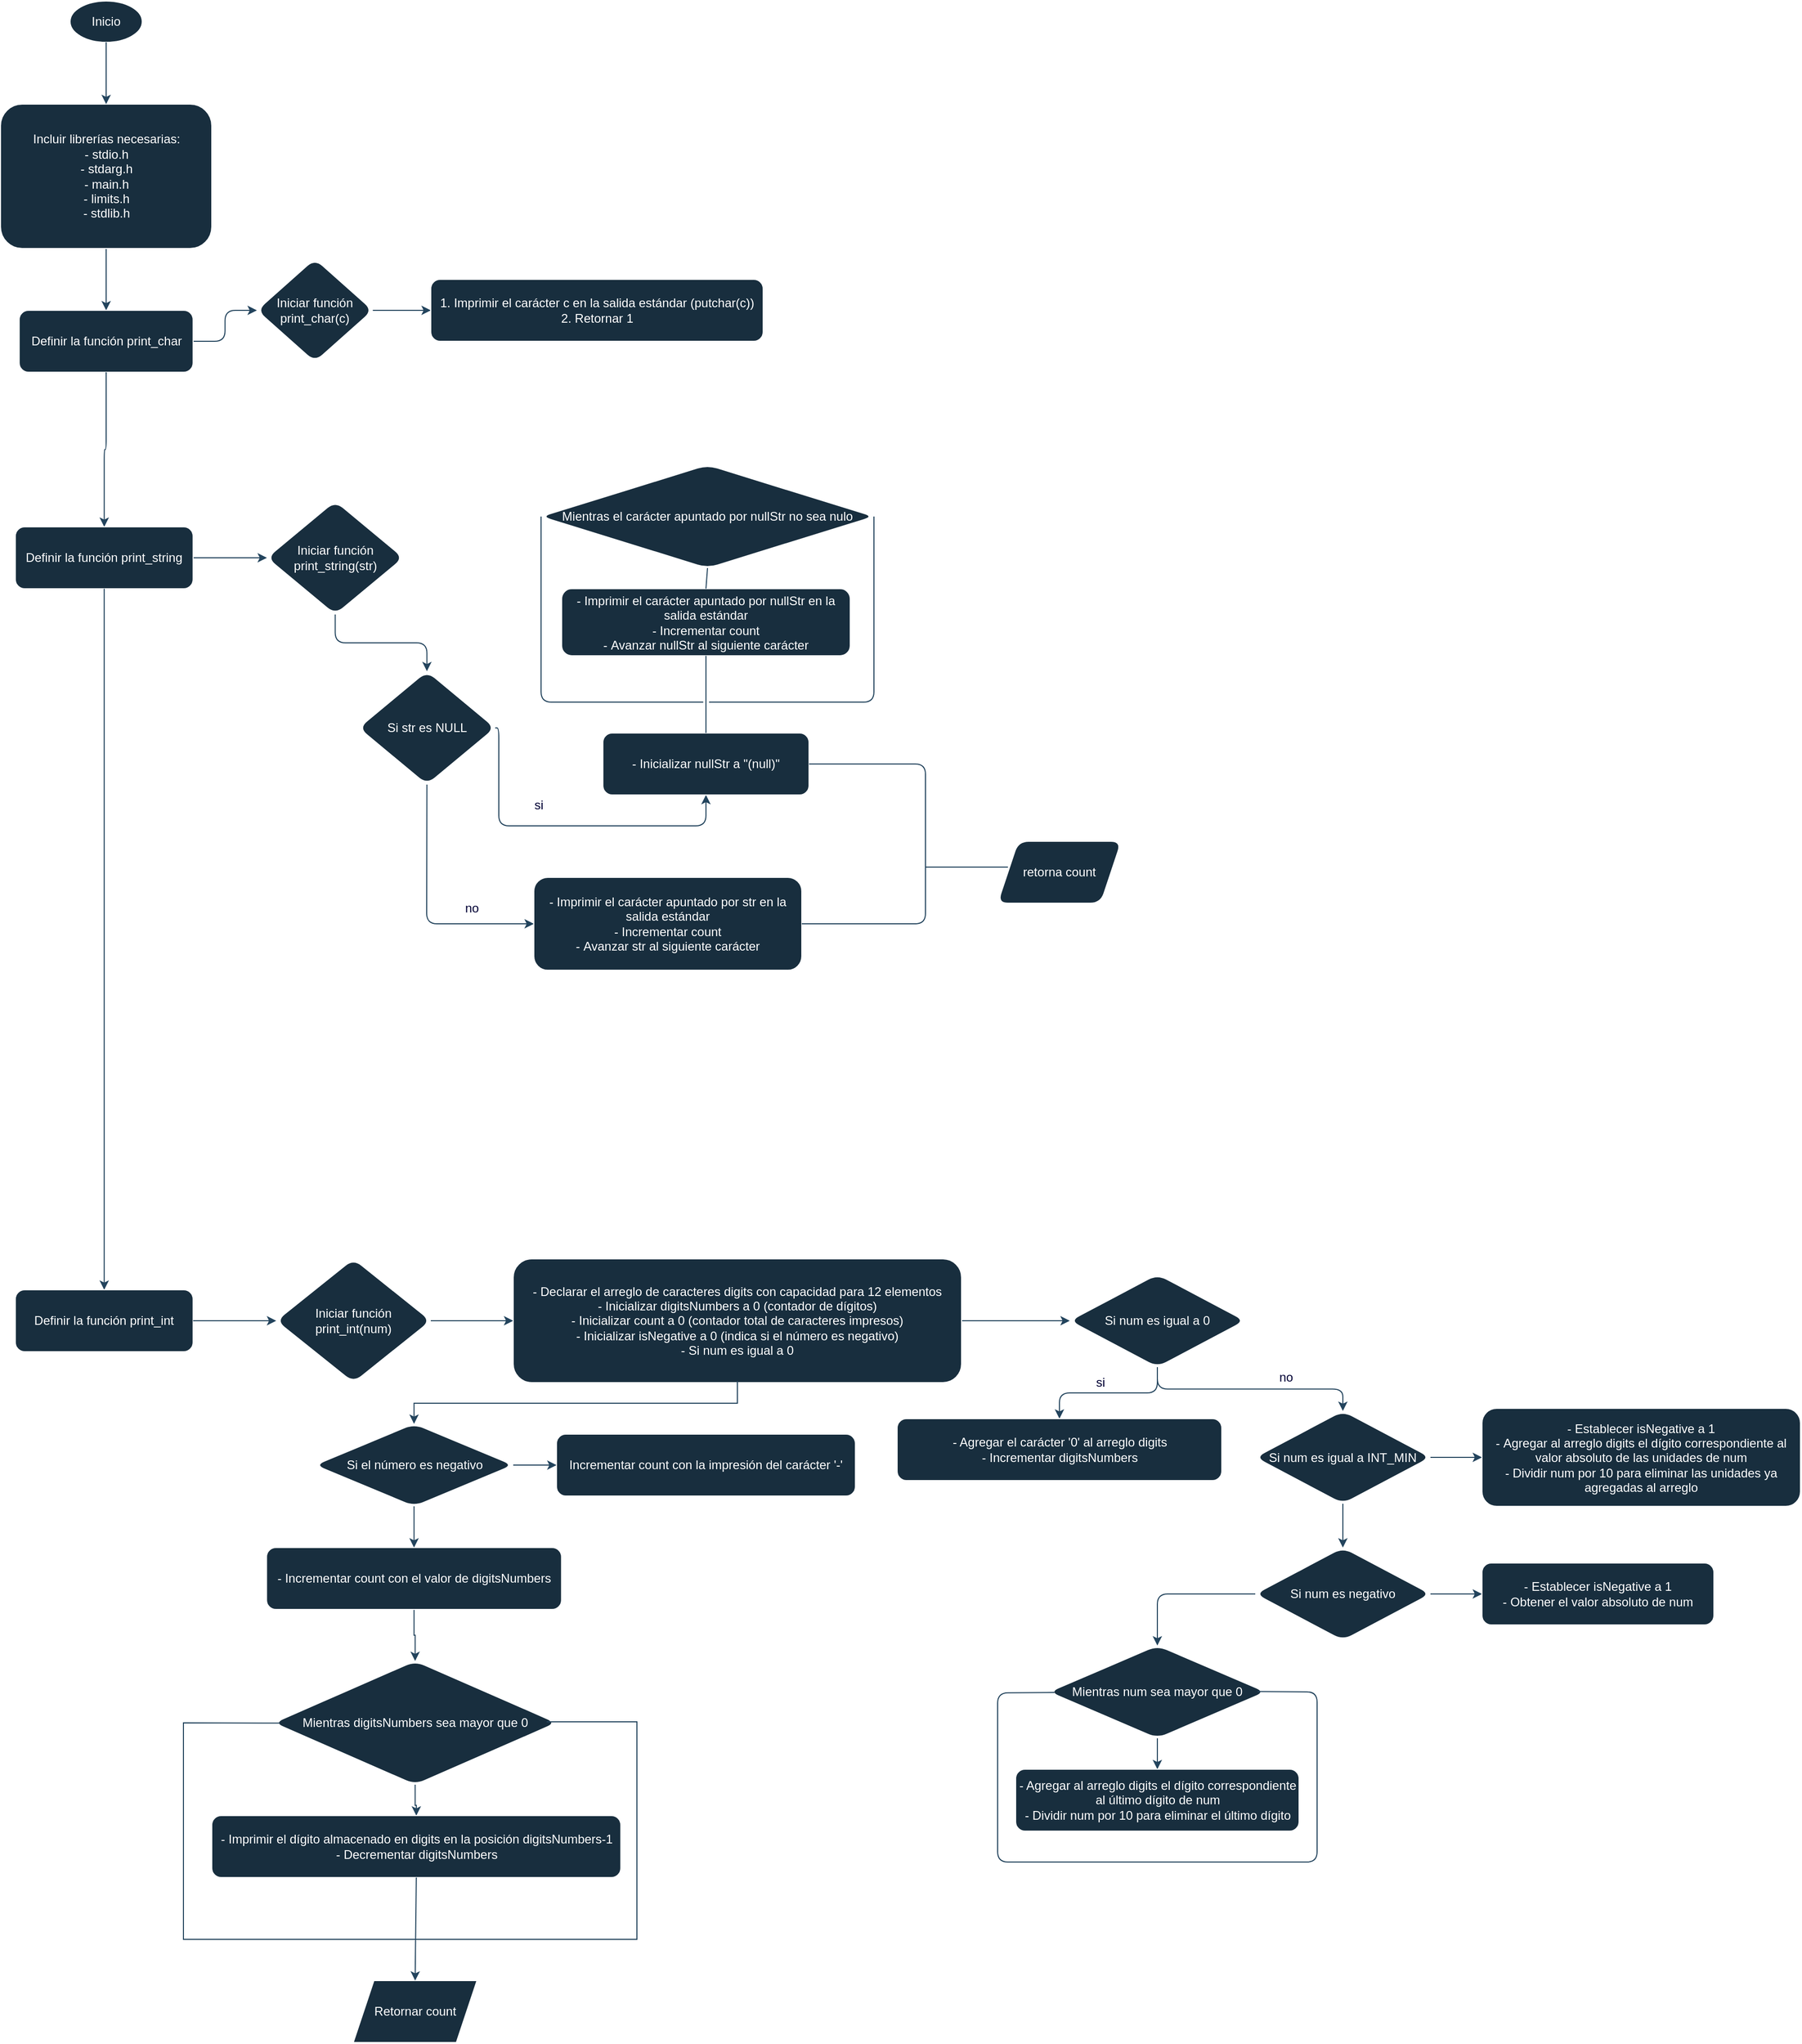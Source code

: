 <mxfile version="21.6.6" type="github">
  <diagram id="C5RBs43oDa-KdzZeNtuy" name="Page-1">
    <mxGraphModel dx="3496" dy="1880" grid="1" gridSize="10" guides="1" tooltips="1" connect="1" arrows="1" fold="1" page="1" pageScale="1" pageWidth="827" pageHeight="1169" math="0" shadow="0">
      <root>
        <mxCell id="WIyWlLk6GJQsqaUBKTNV-0" />
        <mxCell id="WIyWlLk6GJQsqaUBKTNV-1" parent="WIyWlLk6GJQsqaUBKTNV-0" />
        <mxCell id="WumvJ4lYRt79ldeFu9Rn-1" value="Inicio" style="ellipse;whiteSpace=wrap;html=1;labelBackgroundColor=none;fillColor=#182E3E;strokeColor=#FFFFFF;fontColor=#FFFFFF;rounded=1;" vertex="1" parent="WIyWlLk6GJQsqaUBKTNV-1">
          <mxGeometry x="90" width="70" height="40" as="geometry" />
        </mxCell>
        <mxCell id="WumvJ4lYRt79ldeFu9Rn-15" value="" style="edgeStyle=orthogonalEdgeStyle;rounded=1;orthogonalLoop=1;jettySize=auto;html=1;labelBackgroundColor=none;strokeColor=#23445D;fontColor=default;" edge="1" parent="WIyWlLk6GJQsqaUBKTNV-1" source="WumvJ4lYRt79ldeFu9Rn-2" target="WumvJ4lYRt79ldeFu9Rn-13">
          <mxGeometry relative="1" as="geometry" />
        </mxCell>
        <mxCell id="WumvJ4lYRt79ldeFu9Rn-2" value="Incluir librerías necesarias:&lt;br&gt;- stdio.h&lt;br&gt;-&amp;nbsp;stdarg.h&lt;br&gt;-&amp;nbsp;main.h&lt;br&gt;-&amp;nbsp;limits.h&lt;br&gt;-&amp;nbsp;stdlib.h" style="rounded=1;whiteSpace=wrap;html=1;labelBackgroundColor=none;fillColor=#182E3E;strokeColor=#FFFFFF;fontColor=#FFFFFF;" vertex="1" parent="WIyWlLk6GJQsqaUBKTNV-1">
          <mxGeometry x="22.5" y="100" width="205" height="140" as="geometry" />
        </mxCell>
        <mxCell id="WumvJ4lYRt79ldeFu9Rn-3" value="" style="endArrow=classic;html=1;rounded=1;exitX=0.5;exitY=1;exitDx=0;exitDy=0;entryX=0.5;entryY=0;entryDx=0;entryDy=0;labelBackgroundColor=none;strokeColor=#23445D;fontColor=default;" edge="1" parent="WIyWlLk6GJQsqaUBKTNV-1" source="WumvJ4lYRt79ldeFu9Rn-1" target="WumvJ4lYRt79ldeFu9Rn-2">
          <mxGeometry width="50" height="50" relative="1" as="geometry">
            <mxPoint x="250" y="100" as="sourcePoint" />
            <mxPoint x="220" y="140" as="targetPoint" />
            <Array as="points" />
          </mxGeometry>
        </mxCell>
        <mxCell id="WumvJ4lYRt79ldeFu9Rn-17" value="" style="edgeStyle=orthogonalEdgeStyle;rounded=1;orthogonalLoop=1;jettySize=auto;html=1;labelBackgroundColor=none;strokeColor=#23445D;fontColor=default;" edge="1" parent="WIyWlLk6GJQsqaUBKTNV-1" source="WumvJ4lYRt79ldeFu9Rn-13" target="WumvJ4lYRt79ldeFu9Rn-16">
          <mxGeometry relative="1" as="geometry" />
        </mxCell>
        <mxCell id="WumvJ4lYRt79ldeFu9Rn-13" value="Definir la función print_char" style="whiteSpace=wrap;html=1;labelBackgroundColor=none;fillColor=#182E3E;strokeColor=#FFFFFF;fontColor=#FFFFFF;rounded=1;" vertex="1" parent="WIyWlLk6GJQsqaUBKTNV-1">
          <mxGeometry x="40.62" y="300" width="168.75" height="60" as="geometry" />
        </mxCell>
        <mxCell id="WumvJ4lYRt79ldeFu9Rn-20" value="" style="edgeStyle=orthogonalEdgeStyle;rounded=1;orthogonalLoop=1;jettySize=auto;html=1;labelBackgroundColor=none;strokeColor=#23445D;fontColor=default;" edge="1" parent="WIyWlLk6GJQsqaUBKTNV-1" source="WumvJ4lYRt79ldeFu9Rn-16" target="WumvJ4lYRt79ldeFu9Rn-19">
          <mxGeometry relative="1" as="geometry" />
        </mxCell>
        <mxCell id="WumvJ4lYRt79ldeFu9Rn-16" value="Iniciar función print_char(c)" style="rhombus;whiteSpace=wrap;html=1;labelBackgroundColor=none;fillColor=#182E3E;strokeColor=#FFFFFF;fontColor=#FFFFFF;rounded=1;" vertex="1" parent="WIyWlLk6GJQsqaUBKTNV-1">
          <mxGeometry x="271.25" y="250" width="112.5" height="100" as="geometry" />
        </mxCell>
        <mxCell id="WumvJ4lYRt79ldeFu9Rn-22" value="" style="edgeStyle=orthogonalEdgeStyle;rounded=1;orthogonalLoop=1;jettySize=auto;html=1;exitX=0.5;exitY=1;exitDx=0;exitDy=0;labelBackgroundColor=none;strokeColor=#23445D;fontColor=default;" edge="1" parent="WIyWlLk6GJQsqaUBKTNV-1" source="WumvJ4lYRt79ldeFu9Rn-13" target="WumvJ4lYRt79ldeFu9Rn-21">
          <mxGeometry relative="1" as="geometry" />
        </mxCell>
        <mxCell id="WumvJ4lYRt79ldeFu9Rn-19" value="1. Imprimir el carácter c en la salida estándar (putchar(c))&lt;br&gt;2. Retornar 1" style="whiteSpace=wrap;html=1;labelBackgroundColor=none;fillColor=#182E3E;strokeColor=#FFFFFF;fontColor=#FFFFFF;rounded=1;" vertex="1" parent="WIyWlLk6GJQsqaUBKTNV-1">
          <mxGeometry x="440" y="270" width="322.5" height="60" as="geometry" />
        </mxCell>
        <mxCell id="WumvJ4lYRt79ldeFu9Rn-24" value="" style="edgeStyle=orthogonalEdgeStyle;rounded=1;orthogonalLoop=1;jettySize=auto;html=1;labelBackgroundColor=none;strokeColor=#23445D;fontColor=default;" edge="1" parent="WIyWlLk6GJQsqaUBKTNV-1" source="WumvJ4lYRt79ldeFu9Rn-21" target="WumvJ4lYRt79ldeFu9Rn-23">
          <mxGeometry relative="1" as="geometry" />
        </mxCell>
        <mxCell id="WumvJ4lYRt79ldeFu9Rn-21" value="Definir la función print_string" style="whiteSpace=wrap;html=1;labelBackgroundColor=none;fillColor=#182E3E;strokeColor=#FFFFFF;fontColor=#FFFFFF;rounded=1;" vertex="1" parent="WIyWlLk6GJQsqaUBKTNV-1">
          <mxGeometry x="36.88" y="510" width="172.49" height="60" as="geometry" />
        </mxCell>
        <mxCell id="WumvJ4lYRt79ldeFu9Rn-26" value="" style="edgeStyle=orthogonalEdgeStyle;rounded=1;orthogonalLoop=1;jettySize=auto;html=1;entryX=0.5;entryY=0;entryDx=0;entryDy=0;exitX=0.5;exitY=1;exitDx=0;exitDy=0;labelBackgroundColor=none;strokeColor=#23445D;fontColor=default;" edge="1" parent="WIyWlLk6GJQsqaUBKTNV-1" source="WumvJ4lYRt79ldeFu9Rn-21" target="WumvJ4lYRt79ldeFu9Rn-52">
          <mxGeometry relative="1" as="geometry">
            <mxPoint x="123.125" y="910" as="targetPoint" />
          </mxGeometry>
        </mxCell>
        <mxCell id="WumvJ4lYRt79ldeFu9Rn-28" value="" style="edgeStyle=orthogonalEdgeStyle;rounded=1;orthogonalLoop=1;jettySize=auto;html=1;labelBackgroundColor=none;strokeColor=#23445D;fontColor=default;" edge="1" parent="WIyWlLk6GJQsqaUBKTNV-1" source="WumvJ4lYRt79ldeFu9Rn-23" target="WumvJ4lYRt79ldeFu9Rn-27">
          <mxGeometry relative="1" as="geometry" />
        </mxCell>
        <mxCell id="WumvJ4lYRt79ldeFu9Rn-23" value="Iniciar función print_string(str)" style="rhombus;whiteSpace=wrap;html=1;labelBackgroundColor=none;fillColor=#182E3E;strokeColor=#FFFFFF;fontColor=#FFFFFF;rounded=1;" vertex="1" parent="WIyWlLk6GJQsqaUBKTNV-1">
          <mxGeometry x="281" y="485" width="132.51" height="110" as="geometry" />
        </mxCell>
        <mxCell id="WumvJ4lYRt79ldeFu9Rn-30" value="" style="edgeStyle=orthogonalEdgeStyle;rounded=1;orthogonalLoop=1;jettySize=auto;html=1;labelBackgroundColor=none;strokeColor=#23445D;fontColor=default;" edge="1" parent="WIyWlLk6GJQsqaUBKTNV-1" source="WumvJ4lYRt79ldeFu9Rn-27" target="WumvJ4lYRt79ldeFu9Rn-29">
          <mxGeometry relative="1" as="geometry">
            <Array as="points">
              <mxPoint x="506" y="800" />
              <mxPoint x="707" y="800" />
            </Array>
          </mxGeometry>
        </mxCell>
        <mxCell id="WumvJ4lYRt79ldeFu9Rn-27" value="Si str es NULL" style="rhombus;whiteSpace=wrap;html=1;labelBackgroundColor=none;fillColor=#182E3E;strokeColor=#FFFFFF;fontColor=#FFFFFF;rounded=1;" vertex="1" parent="WIyWlLk6GJQsqaUBKTNV-1">
          <mxGeometry x="370" y="650" width="132.51" height="110" as="geometry" />
        </mxCell>
        <mxCell id="WumvJ4lYRt79ldeFu9Rn-29" value="- Inicializar nullStr a &quot;(null)&quot;&lt;br&gt;" style="whiteSpace=wrap;html=1;labelBackgroundColor=none;fillColor=#182E3E;strokeColor=#FFFFFF;fontColor=#FFFFFF;rounded=1;" vertex="1" parent="WIyWlLk6GJQsqaUBKTNV-1">
          <mxGeometry x="606.99" y="710" width="200.01" height="60" as="geometry" />
        </mxCell>
        <mxCell id="WumvJ4lYRt79ldeFu9Rn-32" value="&lt;font color=&quot;#000033&quot;&gt;si&lt;/font&gt;" style="text;html=1;strokeColor=none;fillColor=none;align=center;verticalAlign=middle;whiteSpace=wrap;rounded=1;labelBackgroundColor=none;fontColor=#FFFFFF;" vertex="1" parent="WIyWlLk6GJQsqaUBKTNV-1">
          <mxGeometry x="510" y="770" width="70" height="20" as="geometry" />
        </mxCell>
        <mxCell id="WumvJ4lYRt79ldeFu9Rn-34" value="Mientras el carácter apuntado por nullStr no sea nulo" style="rhombus;whiteSpace=wrap;html=1;labelBackgroundColor=none;fillColor=#182E3E;strokeColor=#FFFFFF;fontColor=#FFFFFF;rounded=1;" vertex="1" parent="WIyWlLk6GJQsqaUBKTNV-1">
          <mxGeometry x="547" y="450" width="323" height="100" as="geometry" />
        </mxCell>
        <mxCell id="WumvJ4lYRt79ldeFu9Rn-35" value="-&amp;nbsp;Imprimir el carácter apuntado por nullStr en la salida estándar&lt;br&gt;-&amp;nbsp;Incrementar count&lt;br&gt;-&amp;nbsp;Avanzar nullStr al siguiente carácter" style="rounded=1;whiteSpace=wrap;html=1;labelBackgroundColor=none;fillColor=#182E3E;strokeColor=#FFFFFF;fontColor=#FFFFFF;" vertex="1" parent="WIyWlLk6GJQsqaUBKTNV-1">
          <mxGeometry x="566.99" y="570" width="280" height="65" as="geometry" />
        </mxCell>
        <mxCell id="WumvJ4lYRt79ldeFu9Rn-36" value="" style="endArrow=none;html=1;rounded=1;entryX=0;entryY=0.5;entryDx=0;entryDy=0;labelBackgroundColor=none;strokeColor=#23445D;fontColor=default;" edge="1" parent="WIyWlLk6GJQsqaUBKTNV-1" target="WumvJ4lYRt79ldeFu9Rn-34">
          <mxGeometry width="50" height="50" relative="1" as="geometry">
            <mxPoint x="640" y="680" as="sourcePoint" />
            <mxPoint x="570" y="580" as="targetPoint" />
            <Array as="points">
              <mxPoint x="709" y="680" />
              <mxPoint x="547" y="680" />
              <mxPoint x="547" y="580" />
            </Array>
          </mxGeometry>
        </mxCell>
        <mxCell id="WumvJ4lYRt79ldeFu9Rn-38" value="" style="endArrow=none;html=1;rounded=1;entryX=0.5;entryY=1;entryDx=0;entryDy=0;exitX=0.5;exitY=0;exitDx=0;exitDy=0;labelBackgroundColor=none;strokeColor=#23445D;fontColor=default;" edge="1" parent="WIyWlLk6GJQsqaUBKTNV-1" source="WumvJ4lYRt79ldeFu9Rn-35" target="WumvJ4lYRt79ldeFu9Rn-34">
          <mxGeometry width="50" height="50" relative="1" as="geometry">
            <mxPoint x="600" y="670" as="sourcePoint" />
            <mxPoint x="650" y="620" as="targetPoint" />
          </mxGeometry>
        </mxCell>
        <mxCell id="WumvJ4lYRt79ldeFu9Rn-39" value="" style="endArrow=none;html=1;rounded=1;entryX=0.5;entryY=1;entryDx=0;entryDy=0;exitX=0.5;exitY=0;exitDx=0;exitDy=0;labelBackgroundColor=none;strokeColor=#23445D;fontColor=default;" edge="1" parent="WIyWlLk6GJQsqaUBKTNV-1" source="WumvJ4lYRt79ldeFu9Rn-29" target="WumvJ4lYRt79ldeFu9Rn-35">
          <mxGeometry width="50" height="50" relative="1" as="geometry">
            <mxPoint x="420" y="740" as="sourcePoint" />
            <mxPoint x="470" y="690" as="targetPoint" />
          </mxGeometry>
        </mxCell>
        <mxCell id="WumvJ4lYRt79ldeFu9Rn-40" value="" style="endArrow=none;html=1;rounded=1;exitX=1;exitY=0.5;exitDx=0;exitDy=0;labelBackgroundColor=none;strokeColor=#23445D;fontColor=default;" edge="1" parent="WIyWlLk6GJQsqaUBKTNV-1" source="WumvJ4lYRt79ldeFu9Rn-34">
          <mxGeometry width="50" height="50" relative="1" as="geometry">
            <mxPoint x="860" y="500" as="sourcePoint" />
            <mxPoint x="710" y="680" as="targetPoint" />
            <Array as="points">
              <mxPoint x="870" y="680" />
            </Array>
          </mxGeometry>
        </mxCell>
        <mxCell id="WumvJ4lYRt79ldeFu9Rn-42" value="" style="endArrow=classic;html=1;rounded=1;exitX=0.5;exitY=1;exitDx=0;exitDy=0;entryX=0;entryY=0.5;entryDx=0;entryDy=0;labelBackgroundColor=none;strokeColor=#23445D;fontColor=default;" edge="1" parent="WIyWlLk6GJQsqaUBKTNV-1" source="WumvJ4lYRt79ldeFu9Rn-27" target="WumvJ4lYRt79ldeFu9Rn-43">
          <mxGeometry width="50" height="50" relative="1" as="geometry">
            <mxPoint x="506" y="960" as="sourcePoint" />
            <mxPoint x="610" y="970" as="targetPoint" />
            <Array as="points">
              <mxPoint x="436" y="895" />
            </Array>
          </mxGeometry>
        </mxCell>
        <mxCell id="WumvJ4lYRt79ldeFu9Rn-43" value="-&amp;nbsp;Imprimir el carácter apuntado por str en la salida estándar&lt;br&gt;-&amp;nbsp;Incrementar count&lt;br&gt;-&amp;nbsp;Avanzar str al siguiente carácter" style="rounded=1;whiteSpace=wrap;html=1;labelBackgroundColor=none;fillColor=#182E3E;strokeColor=#FFFFFF;fontColor=#FFFFFF;" vertex="1" parent="WIyWlLk6GJQsqaUBKTNV-1">
          <mxGeometry x="540" y="850" width="260" height="90" as="geometry" />
        </mxCell>
        <mxCell id="WumvJ4lYRt79ldeFu9Rn-44" value="&lt;font color=&quot;#000033&quot;&gt;no&lt;/font&gt;" style="text;html=1;strokeColor=none;fillColor=none;align=center;verticalAlign=middle;whiteSpace=wrap;rounded=1;labelBackgroundColor=none;fontColor=#FFFFFF;" vertex="1" parent="WIyWlLk6GJQsqaUBKTNV-1">
          <mxGeometry x="450" y="870" width="60" height="20" as="geometry" />
        </mxCell>
        <mxCell id="WumvJ4lYRt79ldeFu9Rn-46" value="" style="endArrow=none;html=1;rounded=1;exitX=1;exitY=0.5;exitDx=0;exitDy=0;entryX=1;entryY=0.5;entryDx=0;entryDy=0;labelBackgroundColor=none;strokeColor=#23445D;fontColor=default;" edge="1" parent="WIyWlLk6GJQsqaUBKTNV-1" source="WumvJ4lYRt79ldeFu9Rn-43" target="WumvJ4lYRt79ldeFu9Rn-29">
          <mxGeometry width="50" height="50" relative="1" as="geometry">
            <mxPoint x="600" y="880" as="sourcePoint" />
            <mxPoint x="920" y="740" as="targetPoint" />
            <Array as="points">
              <mxPoint x="920" y="895" />
              <mxPoint x="920" y="740" />
            </Array>
          </mxGeometry>
        </mxCell>
        <mxCell id="WumvJ4lYRt79ldeFu9Rn-47" value="" style="endArrow=none;html=1;rounded=1;labelBackgroundColor=none;strokeColor=#23445D;fontColor=default;" edge="1" parent="WIyWlLk6GJQsqaUBKTNV-1">
          <mxGeometry width="50" height="50" relative="1" as="geometry">
            <mxPoint x="1000" y="840" as="sourcePoint" />
            <mxPoint x="920" y="840" as="targetPoint" />
          </mxGeometry>
        </mxCell>
        <mxCell id="WumvJ4lYRt79ldeFu9Rn-48" value="retorna count" style="shape=parallelogram;perimeter=parallelogramPerimeter;whiteSpace=wrap;html=1;fixedSize=1;labelBackgroundColor=none;fillColor=#182E3E;strokeColor=#FFFFFF;fontColor=#FFFFFF;rounded=1;" vertex="1" parent="WIyWlLk6GJQsqaUBKTNV-1">
          <mxGeometry x="990" y="815" width="120" height="60" as="geometry" />
        </mxCell>
        <mxCell id="WumvJ4lYRt79ldeFu9Rn-52" value="Definir la función print_int" style="whiteSpace=wrap;html=1;labelBackgroundColor=none;fillColor=#182E3E;strokeColor=#FFFFFF;fontColor=#FFFFFF;rounded=1;" vertex="1" parent="WIyWlLk6GJQsqaUBKTNV-1">
          <mxGeometry x="36.88" y="1250" width="172.49" height="60" as="geometry" />
        </mxCell>
        <mxCell id="WumvJ4lYRt79ldeFu9Rn-56" value="" style="edgeStyle=orthogonalEdgeStyle;rounded=1;orthogonalLoop=1;jettySize=auto;html=1;labelBackgroundColor=none;strokeColor=#23445D;fontColor=default;" edge="1" parent="WIyWlLk6GJQsqaUBKTNV-1" source="WumvJ4lYRt79ldeFu9Rn-53" target="WumvJ4lYRt79ldeFu9Rn-55">
          <mxGeometry relative="1" as="geometry" />
        </mxCell>
        <mxCell id="WumvJ4lYRt79ldeFu9Rn-53" value="Iniciar función print_int(num)" style="rhombus;whiteSpace=wrap;html=1;labelBackgroundColor=none;fillColor=#182E3E;strokeColor=#FFFFFF;fontColor=#FFFFFF;rounded=1;" vertex="1" parent="WIyWlLk6GJQsqaUBKTNV-1">
          <mxGeometry x="290" y="1220" width="150" height="120" as="geometry" />
        </mxCell>
        <mxCell id="WumvJ4lYRt79ldeFu9Rn-54" value="" style="endArrow=classic;html=1;rounded=1;entryX=0;entryY=0.5;entryDx=0;entryDy=0;exitX=1;exitY=0.5;exitDx=0;exitDy=0;labelBackgroundColor=none;strokeColor=#23445D;fontColor=default;" edge="1" parent="WIyWlLk6GJQsqaUBKTNV-1" source="WumvJ4lYRt79ldeFu9Rn-52" target="WumvJ4lYRt79ldeFu9Rn-53">
          <mxGeometry width="50" height="50" relative="1" as="geometry">
            <mxPoint x="231" y="1300" as="sourcePoint" />
            <mxPoint x="281" y="1250" as="targetPoint" />
          </mxGeometry>
        </mxCell>
        <mxCell id="WumvJ4lYRt79ldeFu9Rn-58" value="" style="edgeStyle=orthogonalEdgeStyle;rounded=1;orthogonalLoop=1;jettySize=auto;html=1;strokeColor=#23445D;labelBackgroundColor=none;fontColor=default;" edge="1" parent="WIyWlLk6GJQsqaUBKTNV-1" source="WumvJ4lYRt79ldeFu9Rn-55" target="WumvJ4lYRt79ldeFu9Rn-57">
          <mxGeometry relative="1" as="geometry" />
        </mxCell>
        <mxCell id="WumvJ4lYRt79ldeFu9Rn-55" value="- Declarar el arreglo de caracteres digits con capacidad para 12 elementos&lt;br&gt;- Inicializar digitsNumbers a 0 (contador de dígitos)&lt;br&gt;- Inicializar count a 0 (contador total de caracteres impresos)&lt;br&gt;- Inicializar isNegative a 0 (indica si el número es negativo)&lt;br&gt;- Si num es igual a 0" style="whiteSpace=wrap;html=1;labelBackgroundColor=none;fillColor=#182E3E;strokeColor=#FFFFFF;fontColor=#FFFFFF;rounded=1;" vertex="1" parent="WIyWlLk6GJQsqaUBKTNV-1">
          <mxGeometry x="520" y="1220" width="435" height="120" as="geometry" />
        </mxCell>
        <mxCell id="WumvJ4lYRt79ldeFu9Rn-60" value="" style="edgeStyle=orthogonalEdgeStyle;rounded=1;orthogonalLoop=1;jettySize=auto;html=1;strokeColor=#23445D;labelBackgroundColor=none;fontColor=default;" edge="1" parent="WIyWlLk6GJQsqaUBKTNV-1" source="WumvJ4lYRt79ldeFu9Rn-57" target="WumvJ4lYRt79ldeFu9Rn-59">
          <mxGeometry relative="1" as="geometry" />
        </mxCell>
        <mxCell id="WumvJ4lYRt79ldeFu9Rn-65" value="" style="edgeStyle=orthogonalEdgeStyle;rounded=1;orthogonalLoop=1;jettySize=auto;html=1;strokeColor=#23445D;exitX=0.5;exitY=1;exitDx=0;exitDy=0;labelBackgroundColor=none;fontColor=default;" edge="1" parent="WIyWlLk6GJQsqaUBKTNV-1" source="WumvJ4lYRt79ldeFu9Rn-57" target="WumvJ4lYRt79ldeFu9Rn-64">
          <mxGeometry relative="1" as="geometry" />
        </mxCell>
        <mxCell id="WumvJ4lYRt79ldeFu9Rn-96" value="" style="edgeStyle=orthogonalEdgeStyle;rounded=0;orthogonalLoop=1;jettySize=auto;html=1;exitX=0.5;exitY=0.988;exitDx=0;exitDy=0;exitPerimeter=0;labelBackgroundColor=none;strokeColor=#23445D;fontColor=default;" edge="1" parent="WIyWlLk6GJQsqaUBKTNV-1" source="WumvJ4lYRt79ldeFu9Rn-55" target="WumvJ4lYRt79ldeFu9Rn-95">
          <mxGeometry relative="1" as="geometry" />
        </mxCell>
        <mxCell id="WumvJ4lYRt79ldeFu9Rn-57" value="Si num es igual a 0" style="rhombus;whiteSpace=wrap;html=1;fillColor=#182E3E;strokeColor=#FFFFFF;fontColor=#FFFFFF;labelBackgroundColor=none;rounded=1;" vertex="1" parent="WIyWlLk6GJQsqaUBKTNV-1">
          <mxGeometry x="1060" y="1235" width="170" height="90" as="geometry" />
        </mxCell>
        <mxCell id="WumvJ4lYRt79ldeFu9Rn-59" value="- Agregar el carácter &#39;0&#39; al arreglo digits&lt;br&gt;- Incrementar digitsNumbers" style="whiteSpace=wrap;html=1;fillColor=#182E3E;strokeColor=#FFFFFF;fontColor=#FFFFFF;labelBackgroundColor=none;rounded=1;" vertex="1" parent="WIyWlLk6GJQsqaUBKTNV-1">
          <mxGeometry x="892.5" y="1375" width="315" height="60" as="geometry" />
        </mxCell>
        <mxCell id="WumvJ4lYRt79ldeFu9Rn-61" value="&lt;font color=&quot;#000033&quot;&gt;si&lt;/font&gt;" style="text;html=1;strokeColor=none;fillColor=none;align=center;verticalAlign=middle;whiteSpace=wrap;rounded=1;fontColor=#FFFFFF;labelBackgroundColor=none;" vertex="1" parent="WIyWlLk6GJQsqaUBKTNV-1">
          <mxGeometry x="1060" y="1325" width="60" height="30" as="geometry" />
        </mxCell>
        <mxCell id="WumvJ4lYRt79ldeFu9Rn-68" value="" style="edgeStyle=orthogonalEdgeStyle;rounded=1;orthogonalLoop=1;jettySize=auto;html=1;strokeColor=#23445D;labelBackgroundColor=none;fontColor=default;" edge="1" parent="WIyWlLk6GJQsqaUBKTNV-1" source="WumvJ4lYRt79ldeFu9Rn-64" target="WumvJ4lYRt79ldeFu9Rn-67">
          <mxGeometry relative="1" as="geometry" />
        </mxCell>
        <mxCell id="WumvJ4lYRt79ldeFu9Rn-72" value="" style="edgeStyle=orthogonalEdgeStyle;rounded=1;orthogonalLoop=1;jettySize=auto;html=1;strokeColor=#23445D;labelBackgroundColor=none;fontColor=default;" edge="1" parent="WIyWlLk6GJQsqaUBKTNV-1" source="WumvJ4lYRt79ldeFu9Rn-64" target="WumvJ4lYRt79ldeFu9Rn-71">
          <mxGeometry relative="1" as="geometry" />
        </mxCell>
        <mxCell id="WumvJ4lYRt79ldeFu9Rn-64" value="Si num es igual a INT_MIN" style="rhombus;whiteSpace=wrap;html=1;fillColor=#182E3E;strokeColor=#FFFFFF;fontColor=#FFFFFF;labelBackgroundColor=none;rounded=1;" vertex="1" parent="WIyWlLk6GJQsqaUBKTNV-1">
          <mxGeometry x="1240" y="1367.5" width="170" height="90" as="geometry" />
        </mxCell>
        <mxCell id="WumvJ4lYRt79ldeFu9Rn-66" value="&lt;font color=&quot;#000033&quot;&gt;no&lt;/font&gt;" style="text;html=1;strokeColor=none;fillColor=none;align=center;verticalAlign=middle;whiteSpace=wrap;rounded=1;fontColor=#FFFFFF;labelBackgroundColor=none;" vertex="1" parent="WIyWlLk6GJQsqaUBKTNV-1">
          <mxGeometry x="1240" y="1320" width="60" height="30" as="geometry" />
        </mxCell>
        <mxCell id="WumvJ4lYRt79ldeFu9Rn-67" value="-&amp;nbsp;Establecer isNegative a 1&lt;br&gt;-&amp;nbsp;Agregar al arreglo digits el dígito correspondiente al valor absoluto de las unidades de num&lt;br&gt;-&amp;nbsp;Dividir num por 10 para eliminar las unidades ya agregadas al arreglo" style="whiteSpace=wrap;html=1;fillColor=#182E3E;strokeColor=#FFFFFF;fontColor=#FFFFFF;labelBackgroundColor=none;rounded=1;" vertex="1" parent="WIyWlLk6GJQsqaUBKTNV-1">
          <mxGeometry x="1460" y="1365" width="309" height="95" as="geometry" />
        </mxCell>
        <mxCell id="WumvJ4lYRt79ldeFu9Rn-74" value="" style="edgeStyle=orthogonalEdgeStyle;rounded=1;orthogonalLoop=1;jettySize=auto;html=1;strokeColor=#23445D;labelBackgroundColor=none;fontColor=default;" edge="1" parent="WIyWlLk6GJQsqaUBKTNV-1" source="WumvJ4lYRt79ldeFu9Rn-71" target="WumvJ4lYRt79ldeFu9Rn-73">
          <mxGeometry relative="1" as="geometry" />
        </mxCell>
        <mxCell id="WumvJ4lYRt79ldeFu9Rn-76" value="" style="edgeStyle=orthogonalEdgeStyle;rounded=1;orthogonalLoop=1;jettySize=auto;html=1;strokeColor=#23445D;exitX=0;exitY=0.5;exitDx=0;exitDy=0;labelBackgroundColor=none;fontColor=default;" edge="1" parent="WIyWlLk6GJQsqaUBKTNV-1" source="WumvJ4lYRt79ldeFu9Rn-71" target="WumvJ4lYRt79ldeFu9Rn-75">
          <mxGeometry relative="1" as="geometry" />
        </mxCell>
        <mxCell id="WumvJ4lYRt79ldeFu9Rn-71" value="Si num es negativo" style="rhombus;whiteSpace=wrap;html=1;fillColor=#182E3E;strokeColor=#FFFFFF;fontColor=#FFFFFF;labelBackgroundColor=none;rounded=1;" vertex="1" parent="WIyWlLk6GJQsqaUBKTNV-1">
          <mxGeometry x="1240" y="1500" width="170" height="90" as="geometry" />
        </mxCell>
        <mxCell id="WumvJ4lYRt79ldeFu9Rn-73" value="- Establecer isNegative a 1&lt;br&gt;-&amp;nbsp;Obtener el valor absoluto de num" style="whiteSpace=wrap;html=1;fillColor=#182E3E;strokeColor=#FFFFFF;fontColor=#FFFFFF;labelBackgroundColor=none;rounded=1;" vertex="1" parent="WIyWlLk6GJQsqaUBKTNV-1">
          <mxGeometry x="1460" y="1515" width="225" height="60" as="geometry" />
        </mxCell>
        <mxCell id="WumvJ4lYRt79ldeFu9Rn-84" value="" style="edgeStyle=orthogonalEdgeStyle;rounded=1;orthogonalLoop=1;jettySize=auto;html=1;strokeColor=#23445D;labelBackgroundColor=none;fontColor=default;" edge="1" parent="WIyWlLk6GJQsqaUBKTNV-1" source="WumvJ4lYRt79ldeFu9Rn-75" target="WumvJ4lYRt79ldeFu9Rn-83">
          <mxGeometry relative="1" as="geometry" />
        </mxCell>
        <mxCell id="WumvJ4lYRt79ldeFu9Rn-75" value="Mientras num sea mayor que 0" style="rhombus;whiteSpace=wrap;html=1;fillColor=#182E3E;strokeColor=#FFFFFF;fontColor=#FFFFFF;labelBackgroundColor=none;rounded=1;" vertex="1" parent="WIyWlLk6GJQsqaUBKTNV-1">
          <mxGeometry x="1040" y="1595" width="210" height="90" as="geometry" />
        </mxCell>
        <mxCell id="WumvJ4lYRt79ldeFu9Rn-83" value="- Agregar al arreglo digits el dígito correspondiente al último dígito de num&lt;br&gt;-&amp;nbsp;Dividir num por 10 para eliminar el último dígito" style="whiteSpace=wrap;html=1;fillColor=#182E3E;strokeColor=#FFFFFF;fontColor=#FFFFFF;labelBackgroundColor=none;rounded=1;" vertex="1" parent="WIyWlLk6GJQsqaUBKTNV-1">
          <mxGeometry x="1007.5" y="1715" width="275" height="60" as="geometry" />
        </mxCell>
        <mxCell id="WumvJ4lYRt79ldeFu9Rn-89" value="" style="endArrow=none;html=1;rounded=1;strokeColor=#23445D;entryX=0.963;entryY=0.496;entryDx=0;entryDy=0;entryPerimeter=0;labelBackgroundColor=none;fontColor=default;" edge="1" parent="WIyWlLk6GJQsqaUBKTNV-1" target="WumvJ4lYRt79ldeFu9Rn-75">
          <mxGeometry width="50" height="50" relative="1" as="geometry">
            <mxPoint x="1145" y="1805" as="sourcePoint" />
            <mxPoint x="1320" y="1645" as="targetPoint" />
            <Array as="points">
              <mxPoint x="1300" y="1805" />
              <mxPoint x="1300" y="1640" />
            </Array>
          </mxGeometry>
        </mxCell>
        <mxCell id="WumvJ4lYRt79ldeFu9Rn-90" value="" style="endArrow=none;html=1;rounded=1;strokeColor=#23445D;entryX=0.025;entryY=0.506;entryDx=0;entryDy=0;entryPerimeter=0;labelBackgroundColor=none;fontColor=default;" edge="1" parent="WIyWlLk6GJQsqaUBKTNV-1" target="WumvJ4lYRt79ldeFu9Rn-75">
          <mxGeometry width="50" height="50" relative="1" as="geometry">
            <mxPoint x="1145" y="1805" as="sourcePoint" />
            <mxPoint x="1040" y="1645" as="targetPoint" />
            <Array as="points">
              <mxPoint x="990" y="1805" />
              <mxPoint x="990" y="1725" />
              <mxPoint x="990" y="1641" />
            </Array>
          </mxGeometry>
        </mxCell>
        <mxCell id="WumvJ4lYRt79ldeFu9Rn-95" value="Si el número es negativo" style="rhombus;whiteSpace=wrap;html=1;fillColor=#182E3E;strokeColor=#FFFFFF;fontColor=#FFFFFF;labelBackgroundColor=none;rounded=1;" vertex="1" parent="WIyWlLk6GJQsqaUBKTNV-1">
          <mxGeometry x="327.5" y="1380" width="192.5" height="80" as="geometry" />
        </mxCell>
        <mxCell id="WumvJ4lYRt79ldeFu9Rn-98" value="Incrementar count con la impresión del carácter &#39;-&#39;" style="whiteSpace=wrap;html=1;fillColor=#182E3E;strokeColor=#FFFFFF;fontColor=#FFFFFF;labelBackgroundColor=none;rounded=1;" vertex="1" parent="WIyWlLk6GJQsqaUBKTNV-1">
          <mxGeometry x="561.99" y="1390" width="290" height="60" as="geometry" />
        </mxCell>
        <mxCell id="WumvJ4lYRt79ldeFu9Rn-101" value="" style="endArrow=classic;html=1;rounded=0;exitX=1;exitY=0.5;exitDx=0;exitDy=0;entryX=0;entryY=0.5;entryDx=0;entryDy=0;labelBackgroundColor=none;strokeColor=#23445D;fontColor=default;" edge="1" parent="WIyWlLk6GJQsqaUBKTNV-1" source="WumvJ4lYRt79ldeFu9Rn-95" target="WumvJ4lYRt79ldeFu9Rn-98">
          <mxGeometry width="50" height="50" relative="1" as="geometry">
            <mxPoint x="660" y="1520" as="sourcePoint" />
            <mxPoint x="710" y="1470" as="targetPoint" />
          </mxGeometry>
        </mxCell>
        <mxCell id="WumvJ4lYRt79ldeFu9Rn-105" value="" style="edgeStyle=orthogonalEdgeStyle;rounded=0;orthogonalLoop=1;jettySize=auto;html=1;strokeColor=#23445D;" edge="1" parent="WIyWlLk6GJQsqaUBKTNV-1" source="WumvJ4lYRt79ldeFu9Rn-102" target="WumvJ4lYRt79ldeFu9Rn-104">
          <mxGeometry relative="1" as="geometry" />
        </mxCell>
        <mxCell id="WumvJ4lYRt79ldeFu9Rn-102" value="- Incrementar count con el valor de digitsNumbers&lt;br&gt;" style="rounded=1;whiteSpace=wrap;html=1;labelBackgroundColor=none;fillColor=#182E3E;strokeColor=#FFFFFF;fontColor=#FFFFFF;" vertex="1" parent="WIyWlLk6GJQsqaUBKTNV-1">
          <mxGeometry x="280.63" y="1500" width="286.25" height="60" as="geometry" />
        </mxCell>
        <mxCell id="WumvJ4lYRt79ldeFu9Rn-103" value="" style="endArrow=classic;html=1;rounded=0;exitX=0.5;exitY=1;exitDx=0;exitDy=0;entryX=0.5;entryY=0;entryDx=0;entryDy=0;labelBackgroundColor=none;strokeColor=#23445D;fontColor=default;" edge="1" parent="WIyWlLk6GJQsqaUBKTNV-1" source="WumvJ4lYRt79ldeFu9Rn-95" target="WumvJ4lYRt79ldeFu9Rn-102">
          <mxGeometry width="50" height="50" relative="1" as="geometry">
            <mxPoint x="660" y="1520" as="sourcePoint" />
            <mxPoint x="710" y="1470" as="targetPoint" />
          </mxGeometry>
        </mxCell>
        <mxCell id="WumvJ4lYRt79ldeFu9Rn-107" value="" style="edgeStyle=orthogonalEdgeStyle;rounded=0;orthogonalLoop=1;jettySize=auto;html=1;strokeColor=#23445D;" edge="1" parent="WIyWlLk6GJQsqaUBKTNV-1" source="WumvJ4lYRt79ldeFu9Rn-104" target="WumvJ4lYRt79ldeFu9Rn-106">
          <mxGeometry relative="1" as="geometry" />
        </mxCell>
        <mxCell id="WumvJ4lYRt79ldeFu9Rn-104" value="Mientras digitsNumbers sea mayor que 0" style="rhombus;whiteSpace=wrap;html=1;fillColor=#182E3E;strokeColor=#FFFFFF;fontColor=#FFFFFF;rounded=1;labelBackgroundColor=none;" vertex="1" parent="WIyWlLk6GJQsqaUBKTNV-1">
          <mxGeometry x="287.62" y="1610" width="274.37" height="120" as="geometry" />
        </mxCell>
        <mxCell id="WumvJ4lYRt79ldeFu9Rn-106" value="- Imprimir el dígito almacenado en digits en la posición digitsNumbers-1&lt;br&gt;- Decrementar digitsNumbers" style="whiteSpace=wrap;html=1;fillColor=#182E3E;strokeColor=#FFFFFF;fontColor=#FFFFFF;rounded=1;labelBackgroundColor=none;" vertex="1" parent="WIyWlLk6GJQsqaUBKTNV-1">
          <mxGeometry x="227.5" y="1760" width="396.87" height="60" as="geometry" />
        </mxCell>
        <mxCell id="WumvJ4lYRt79ldeFu9Rn-108" value="Retornar count" style="shape=parallelogram;perimeter=parallelogramPerimeter;whiteSpace=wrap;html=1;fixedSize=1;strokeColor=#FFFFFF;fontColor=#FFFFFF;fillColor=#182E3E;" vertex="1" parent="WIyWlLk6GJQsqaUBKTNV-1">
          <mxGeometry x="364.81" y="1920" width="120" height="60" as="geometry" />
        </mxCell>
        <mxCell id="WumvJ4lYRt79ldeFu9Rn-109" value="" style="endArrow=classic;html=1;rounded=0;strokeColor=#23445D;exitX=0.5;exitY=1;exitDx=0;exitDy=0;entryX=0.5;entryY=0;entryDx=0;entryDy=0;" edge="1" parent="WIyWlLk6GJQsqaUBKTNV-1" source="WumvJ4lYRt79ldeFu9Rn-106" target="WumvJ4lYRt79ldeFu9Rn-108">
          <mxGeometry width="50" height="50" relative="1" as="geometry">
            <mxPoint x="690" y="1790" as="sourcePoint" />
            <mxPoint x="740" y="1740" as="targetPoint" />
          </mxGeometry>
        </mxCell>
        <mxCell id="WumvJ4lYRt79ldeFu9Rn-110" value="" style="endArrow=none;html=1;rounded=0;strokeColor=#23445D;entryX=0.965;entryY=0.492;entryDx=0;entryDy=0;entryPerimeter=0;" edge="1" parent="WIyWlLk6GJQsqaUBKTNV-1" target="WumvJ4lYRt79ldeFu9Rn-104">
          <mxGeometry width="50" height="50" relative="1" as="geometry">
            <mxPoint x="425" y="1880" as="sourcePoint" />
            <mxPoint x="640" y="1600" as="targetPoint" />
            <Array as="points">
              <mxPoint x="640" y="1880" />
              <mxPoint x="640" y="1669" />
            </Array>
          </mxGeometry>
        </mxCell>
        <mxCell id="WumvJ4lYRt79ldeFu9Rn-111" value="" style="endArrow=none;html=1;rounded=0;strokeColor=#23445D;entryX=0.022;entryY=0.502;entryDx=0;entryDy=0;entryPerimeter=0;" edge="1" parent="WIyWlLk6GJQsqaUBKTNV-1" target="WumvJ4lYRt79ldeFu9Rn-104">
          <mxGeometry width="50" height="50" relative="1" as="geometry">
            <mxPoint x="425" y="1880" as="sourcePoint" />
            <mxPoint x="580" y="1730" as="targetPoint" />
            <Array as="points">
              <mxPoint x="200" y="1880" />
              <mxPoint x="200" y="1670" />
            </Array>
          </mxGeometry>
        </mxCell>
      </root>
    </mxGraphModel>
  </diagram>
</mxfile>
